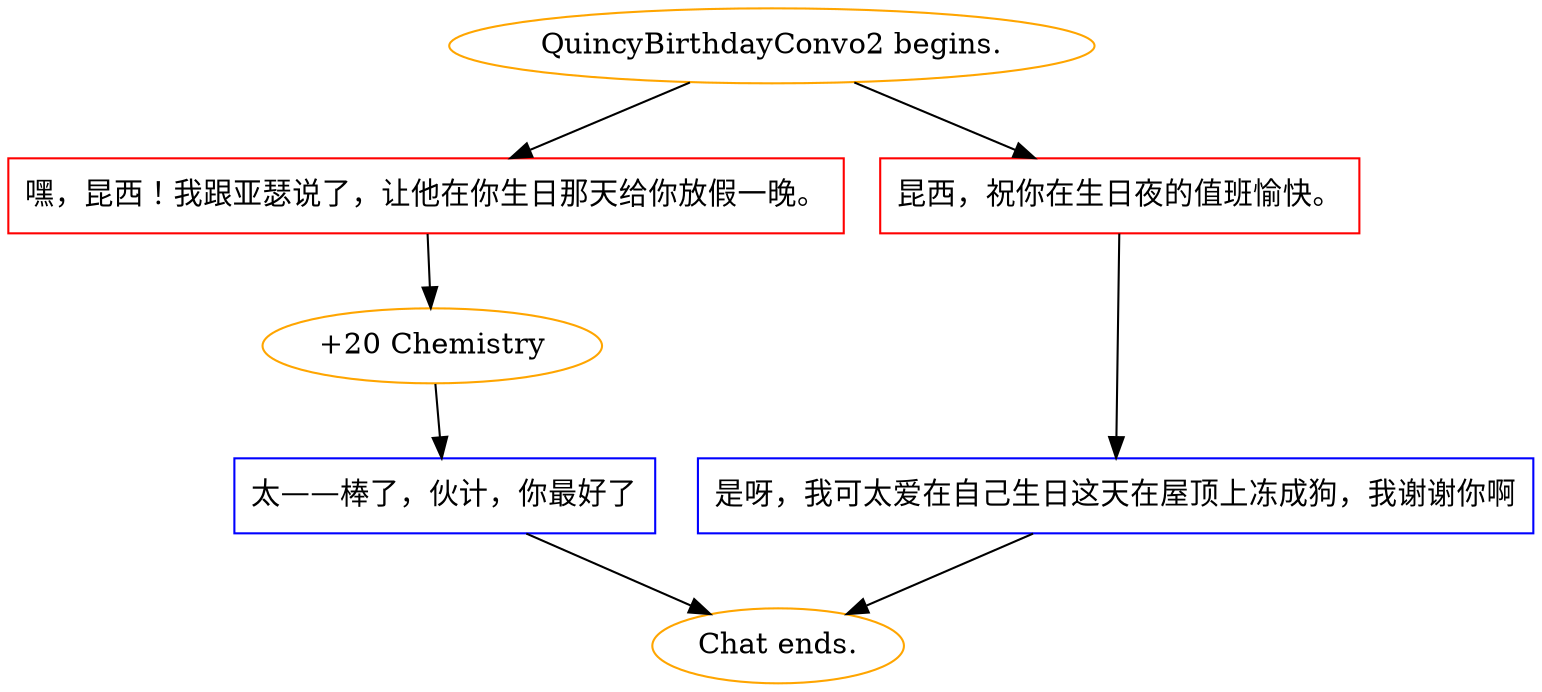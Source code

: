 digraph {
	"QuincyBirthdayConvo2 begins." [color=orange];
		"QuincyBirthdayConvo2 begins." -> j3355239991;
		"QuincyBirthdayConvo2 begins." -> j3443566488;
	j3355239991 [label="嘿，昆西！我跟亚瑟说了，让他在你生日那天给你放假一晚。",shape=box,color=red];
		j3355239991 -> j3447398035;
	j3443566488 [label="昆西，祝你在生日夜的值班愉快。",shape=box,color=red];
		j3443566488 -> j1490147748;
	j3447398035 [label="+20 Chemistry",color=orange];
		j3447398035 -> j1345030518;
	j1490147748 [label="是呀，我可太爱在自己生日这天在屋顶上冻成狗，我谢谢你啊",shape=box,color=blue];
		j1490147748 -> "Chat ends.";
	j1345030518 [label="太——棒了，伙计，你最好了",shape=box,color=blue];
		j1345030518 -> "Chat ends.";
	"Chat ends." [color=orange];
}